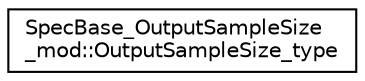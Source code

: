 digraph "Graphical Class Hierarchy"
{
 // LATEX_PDF_SIZE
  edge [fontname="Helvetica",fontsize="10",labelfontname="Helvetica",labelfontsize="10"];
  node [fontname="Helvetica",fontsize="10",shape=record];
  rankdir="LR";
  Node0 [label="SpecBase_OutputSampleSize\l_mod::OutputSampleSize_type",height=0.2,width=0.4,color="black", fillcolor="white", style="filled",URL="$structSpecBase__OutputSampleSize__mod_1_1OutputSampleSize__type.html",tooltip=" "];
}
